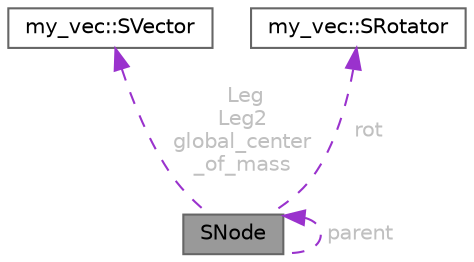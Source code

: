 digraph "SNode"
{
 // LATEX_PDF_SIZE
  bgcolor="transparent";
  edge [fontname=Helvetica,fontsize=10,labelfontname=Helvetica,labelfontsize=10];
  node [fontname=Helvetica,fontsize=10,shape=box,height=0.2,width=0.4];
  Node1 [id="Node000001",label="SNode",height=0.2,width=0.4,color="gray40", fillcolor="grey60", style="filled", fontcolor="black",tooltip=" "];
  Node2 -> Node1 [id="edge1_Node000001_Node000002",dir="back",color="darkorchid3",style="dashed",tooltip=" ",label=" Leg\nLeg2\nglobal_center\l_of_mass",fontcolor="grey" ];
  Node2 [id="Node000002",label="my_vec::SVector",height=0.2,width=0.4,color="gray40", fillcolor="white", style="filled",URL="$structmy__vec_1_1_s_vector.html",tooltip="ベクトルを表す構造体"];
  Node3 -> Node1 [id="edge2_Node000001_Node000003",dir="back",color="darkorchid3",style="dashed",tooltip=" ",label=" rot",fontcolor="grey" ];
  Node3 [id="Node000003",label="my_vec::SRotator",height=0.2,width=0.4,color="gray40", fillcolor="white", style="filled",URL="$structmy__vec_1_1_s_rotator.html",tooltip="回転を表す構造体．XYZオイラー角"];
  Node1 -> Node1 [id="edge3_Node000001_Node000001",dir="back",color="darkorchid3",style="dashed",tooltip=" ",label=" parent",fontcolor="grey" ];
}
